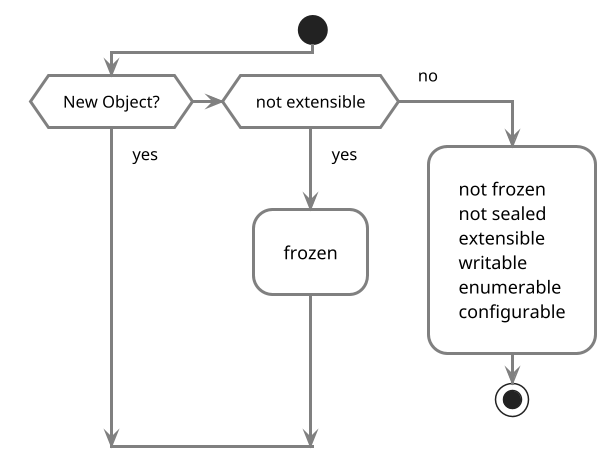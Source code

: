 @startuml
scale 1.5
skinparam ArrowThickness 1
skinparam padding 10
skinparam ActivityFontName Monaco
skinparam ActivityBackgroundColor white
skinparam ActivityDiamondBackgroundColor white
skinparam ActivityBorderColor grey
skinparam ActivityDiamondBorderColor grey
skinparam ArrowColor grey
skinparam ActivityBorderThickness 2
skinparam ActivityFontColor #000


start

if (New Object?) then (yes)
  elseif (not extensible) then (yes)
    :frozen;
  else ( no )
    :not frozen
    not sealed
    extensible
    writable
    enumerable
    configurable;


    stop



@enduml